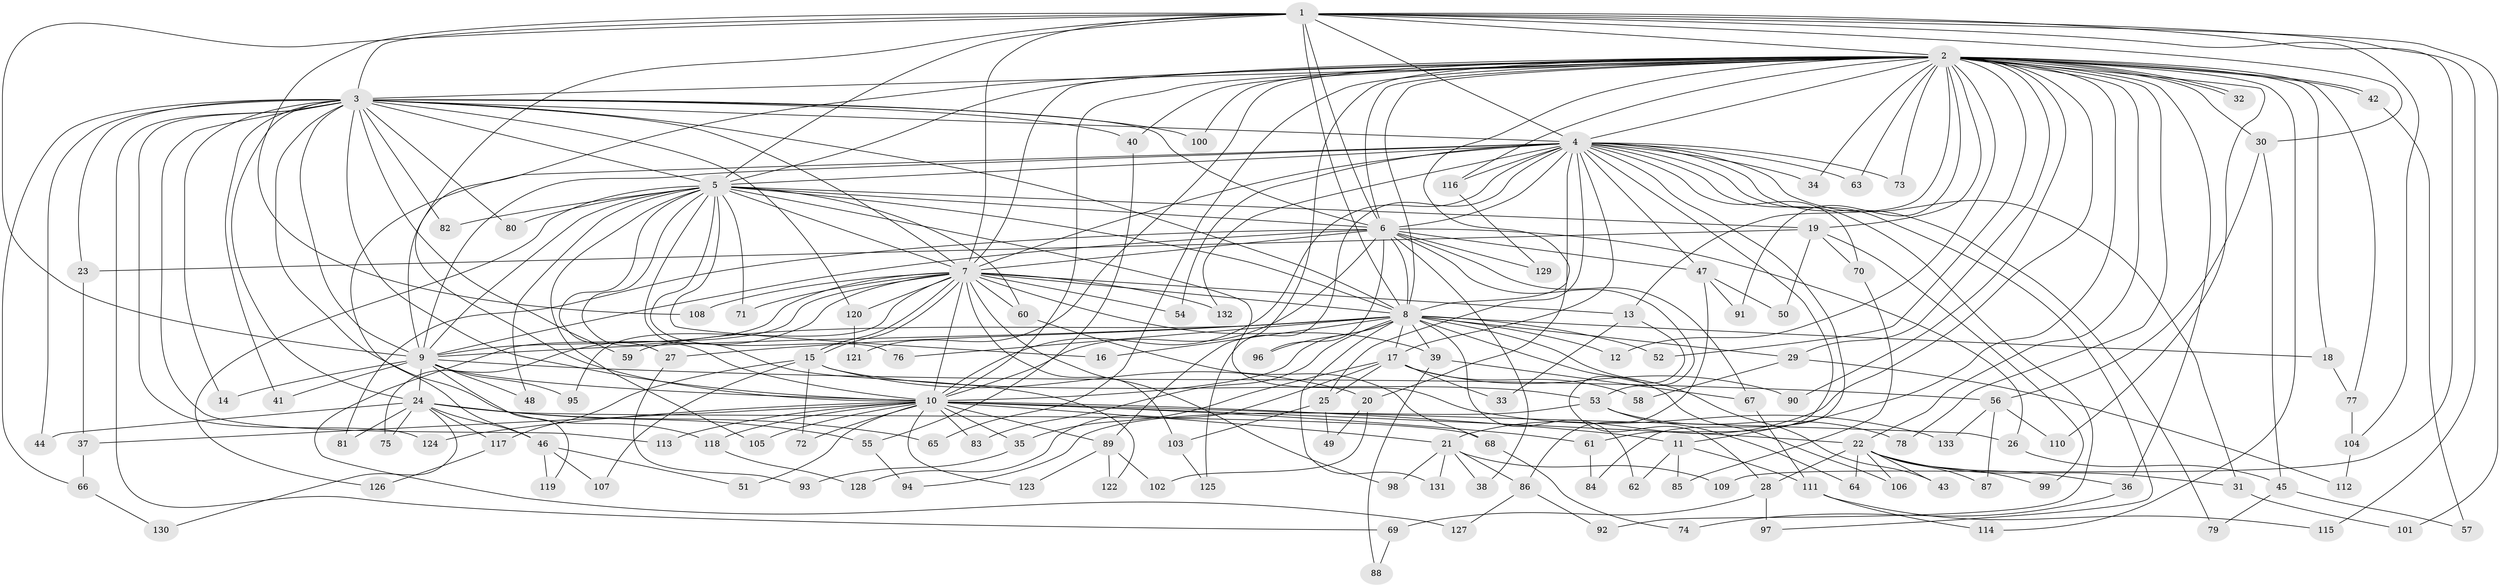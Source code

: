 // coarse degree distribution, {13: 0.018518518518518517, 29: 0.018518518518518517, 20: 0.018518518518518517, 14: 0.05555555555555555, 17: 0.018518518518518517, 16: 0.018518518518518517, 10: 0.05555555555555555, 6: 0.037037037037037035, 4: 0.12962962962962962, 7: 0.018518518518518517, 9: 0.018518518518518517, 11: 0.07407407407407407, 3: 0.18518518518518517, 12: 0.018518518518518517, 1: 0.018518518518518517, 2: 0.2962962962962963}
// Generated by graph-tools (version 1.1) at 2025/49/03/04/25 22:49:22]
// undirected, 133 vertices, 291 edges
graph export_dot {
  node [color=gray90,style=filled];
  1;
  2;
  3;
  4;
  5;
  6;
  7;
  8;
  9;
  10;
  11;
  12;
  13;
  14;
  15;
  16;
  17;
  18;
  19;
  20;
  21;
  22;
  23;
  24;
  25;
  26;
  27;
  28;
  29;
  30;
  31;
  32;
  33;
  34;
  35;
  36;
  37;
  38;
  39;
  40;
  41;
  42;
  43;
  44;
  45;
  46;
  47;
  48;
  49;
  50;
  51;
  52;
  53;
  54;
  55;
  56;
  57;
  58;
  59;
  60;
  61;
  62;
  63;
  64;
  65;
  66;
  67;
  68;
  69;
  70;
  71;
  72;
  73;
  74;
  75;
  76;
  77;
  78;
  79;
  80;
  81;
  82;
  83;
  84;
  85;
  86;
  87;
  88;
  89;
  90;
  91;
  92;
  93;
  94;
  95;
  96;
  97;
  98;
  99;
  100;
  101;
  102;
  103;
  104;
  105;
  106;
  107;
  108;
  109;
  110;
  111;
  112;
  113;
  114;
  115;
  116;
  117;
  118;
  119;
  120;
  121;
  122;
  123;
  124;
  125;
  126;
  127;
  128;
  129;
  130;
  131;
  132;
  133;
  1 -- 2;
  1 -- 3;
  1 -- 4;
  1 -- 5;
  1 -- 6;
  1 -- 7;
  1 -- 8;
  1 -- 9;
  1 -- 10;
  1 -- 30;
  1 -- 101;
  1 -- 104;
  1 -- 108;
  1 -- 109;
  1 -- 115;
  2 -- 3;
  2 -- 4;
  2 -- 5;
  2 -- 6;
  2 -- 7;
  2 -- 8;
  2 -- 9;
  2 -- 10;
  2 -- 11;
  2 -- 12;
  2 -- 13;
  2 -- 18;
  2 -- 19;
  2 -- 20;
  2 -- 21;
  2 -- 22;
  2 -- 29;
  2 -- 30;
  2 -- 32;
  2 -- 32;
  2 -- 34;
  2 -- 36;
  2 -- 40;
  2 -- 42;
  2 -- 42;
  2 -- 52;
  2 -- 63;
  2 -- 65;
  2 -- 73;
  2 -- 77;
  2 -- 78;
  2 -- 89;
  2 -- 90;
  2 -- 91;
  2 -- 100;
  2 -- 110;
  2 -- 114;
  2 -- 116;
  2 -- 121;
  3 -- 4;
  3 -- 5;
  3 -- 6;
  3 -- 7;
  3 -- 8;
  3 -- 9;
  3 -- 10;
  3 -- 14;
  3 -- 23;
  3 -- 24;
  3 -- 40;
  3 -- 41;
  3 -- 44;
  3 -- 59;
  3 -- 66;
  3 -- 69;
  3 -- 80;
  3 -- 82;
  3 -- 100;
  3 -- 113;
  3 -- 118;
  3 -- 120;
  3 -- 124;
  4 -- 5;
  4 -- 6;
  4 -- 7;
  4 -- 8;
  4 -- 9;
  4 -- 10;
  4 -- 17;
  4 -- 25;
  4 -- 31;
  4 -- 34;
  4 -- 46;
  4 -- 47;
  4 -- 54;
  4 -- 61;
  4 -- 63;
  4 -- 70;
  4 -- 73;
  4 -- 79;
  4 -- 84;
  4 -- 92;
  4 -- 97;
  4 -- 116;
  4 -- 125;
  4 -- 132;
  5 -- 6;
  5 -- 7;
  5 -- 8;
  5 -- 9;
  5 -- 10;
  5 -- 16;
  5 -- 19;
  5 -- 27;
  5 -- 48;
  5 -- 60;
  5 -- 71;
  5 -- 76;
  5 -- 80;
  5 -- 82;
  5 -- 105;
  5 -- 122;
  5 -- 126;
  5 -- 133;
  6 -- 7;
  6 -- 8;
  6 -- 9;
  6 -- 10;
  6 -- 26;
  6 -- 38;
  6 -- 47;
  6 -- 53;
  6 -- 67;
  6 -- 81;
  6 -- 96;
  6 -- 129;
  7 -- 8;
  7 -- 9;
  7 -- 10;
  7 -- 13;
  7 -- 15;
  7 -- 15;
  7 -- 39;
  7 -- 54;
  7 -- 60;
  7 -- 71;
  7 -- 75;
  7 -- 95;
  7 -- 98;
  7 -- 103;
  7 -- 108;
  7 -- 120;
  7 -- 127;
  7 -- 132;
  8 -- 9;
  8 -- 10;
  8 -- 12;
  8 -- 16;
  8 -- 17;
  8 -- 18;
  8 -- 27;
  8 -- 29;
  8 -- 39;
  8 -- 43;
  8 -- 52;
  8 -- 59;
  8 -- 62;
  8 -- 76;
  8 -- 83;
  8 -- 96;
  8 -- 106;
  8 -- 131;
  9 -- 10;
  9 -- 14;
  9 -- 24;
  9 -- 41;
  9 -- 48;
  9 -- 56;
  9 -- 95;
  9 -- 119;
  10 -- 11;
  10 -- 21;
  10 -- 22;
  10 -- 26;
  10 -- 35;
  10 -- 37;
  10 -- 51;
  10 -- 61;
  10 -- 72;
  10 -- 83;
  10 -- 89;
  10 -- 105;
  10 -- 113;
  10 -- 118;
  10 -- 123;
  10 -- 124;
  11 -- 62;
  11 -- 85;
  11 -- 111;
  13 -- 28;
  13 -- 33;
  15 -- 20;
  15 -- 53;
  15 -- 72;
  15 -- 107;
  15 -- 117;
  17 -- 25;
  17 -- 33;
  17 -- 35;
  17 -- 58;
  17 -- 90;
  17 -- 128;
  18 -- 77;
  19 -- 23;
  19 -- 50;
  19 -- 70;
  19 -- 99;
  20 -- 49;
  20 -- 102;
  21 -- 38;
  21 -- 86;
  21 -- 98;
  21 -- 109;
  21 -- 131;
  22 -- 28;
  22 -- 31;
  22 -- 36;
  22 -- 43;
  22 -- 64;
  22 -- 87;
  22 -- 99;
  22 -- 106;
  23 -- 37;
  24 -- 44;
  24 -- 46;
  24 -- 55;
  24 -- 65;
  24 -- 68;
  24 -- 75;
  24 -- 81;
  24 -- 117;
  24 -- 130;
  25 -- 49;
  25 -- 103;
  26 -- 45;
  27 -- 93;
  28 -- 69;
  28 -- 97;
  29 -- 58;
  29 -- 112;
  30 -- 45;
  30 -- 56;
  31 -- 101;
  35 -- 93;
  36 -- 74;
  37 -- 66;
  39 -- 67;
  39 -- 88;
  40 -- 55;
  42 -- 57;
  45 -- 57;
  45 -- 79;
  46 -- 51;
  46 -- 107;
  46 -- 119;
  47 -- 50;
  47 -- 86;
  47 -- 91;
  53 -- 64;
  53 -- 78;
  53 -- 94;
  55 -- 94;
  56 -- 87;
  56 -- 110;
  56 -- 133;
  60 -- 68;
  61 -- 84;
  66 -- 130;
  67 -- 111;
  68 -- 74;
  69 -- 88;
  70 -- 85;
  77 -- 104;
  86 -- 92;
  86 -- 127;
  89 -- 102;
  89 -- 122;
  89 -- 123;
  103 -- 125;
  104 -- 112;
  111 -- 114;
  111 -- 115;
  116 -- 129;
  117 -- 126;
  118 -- 128;
  120 -- 121;
}
